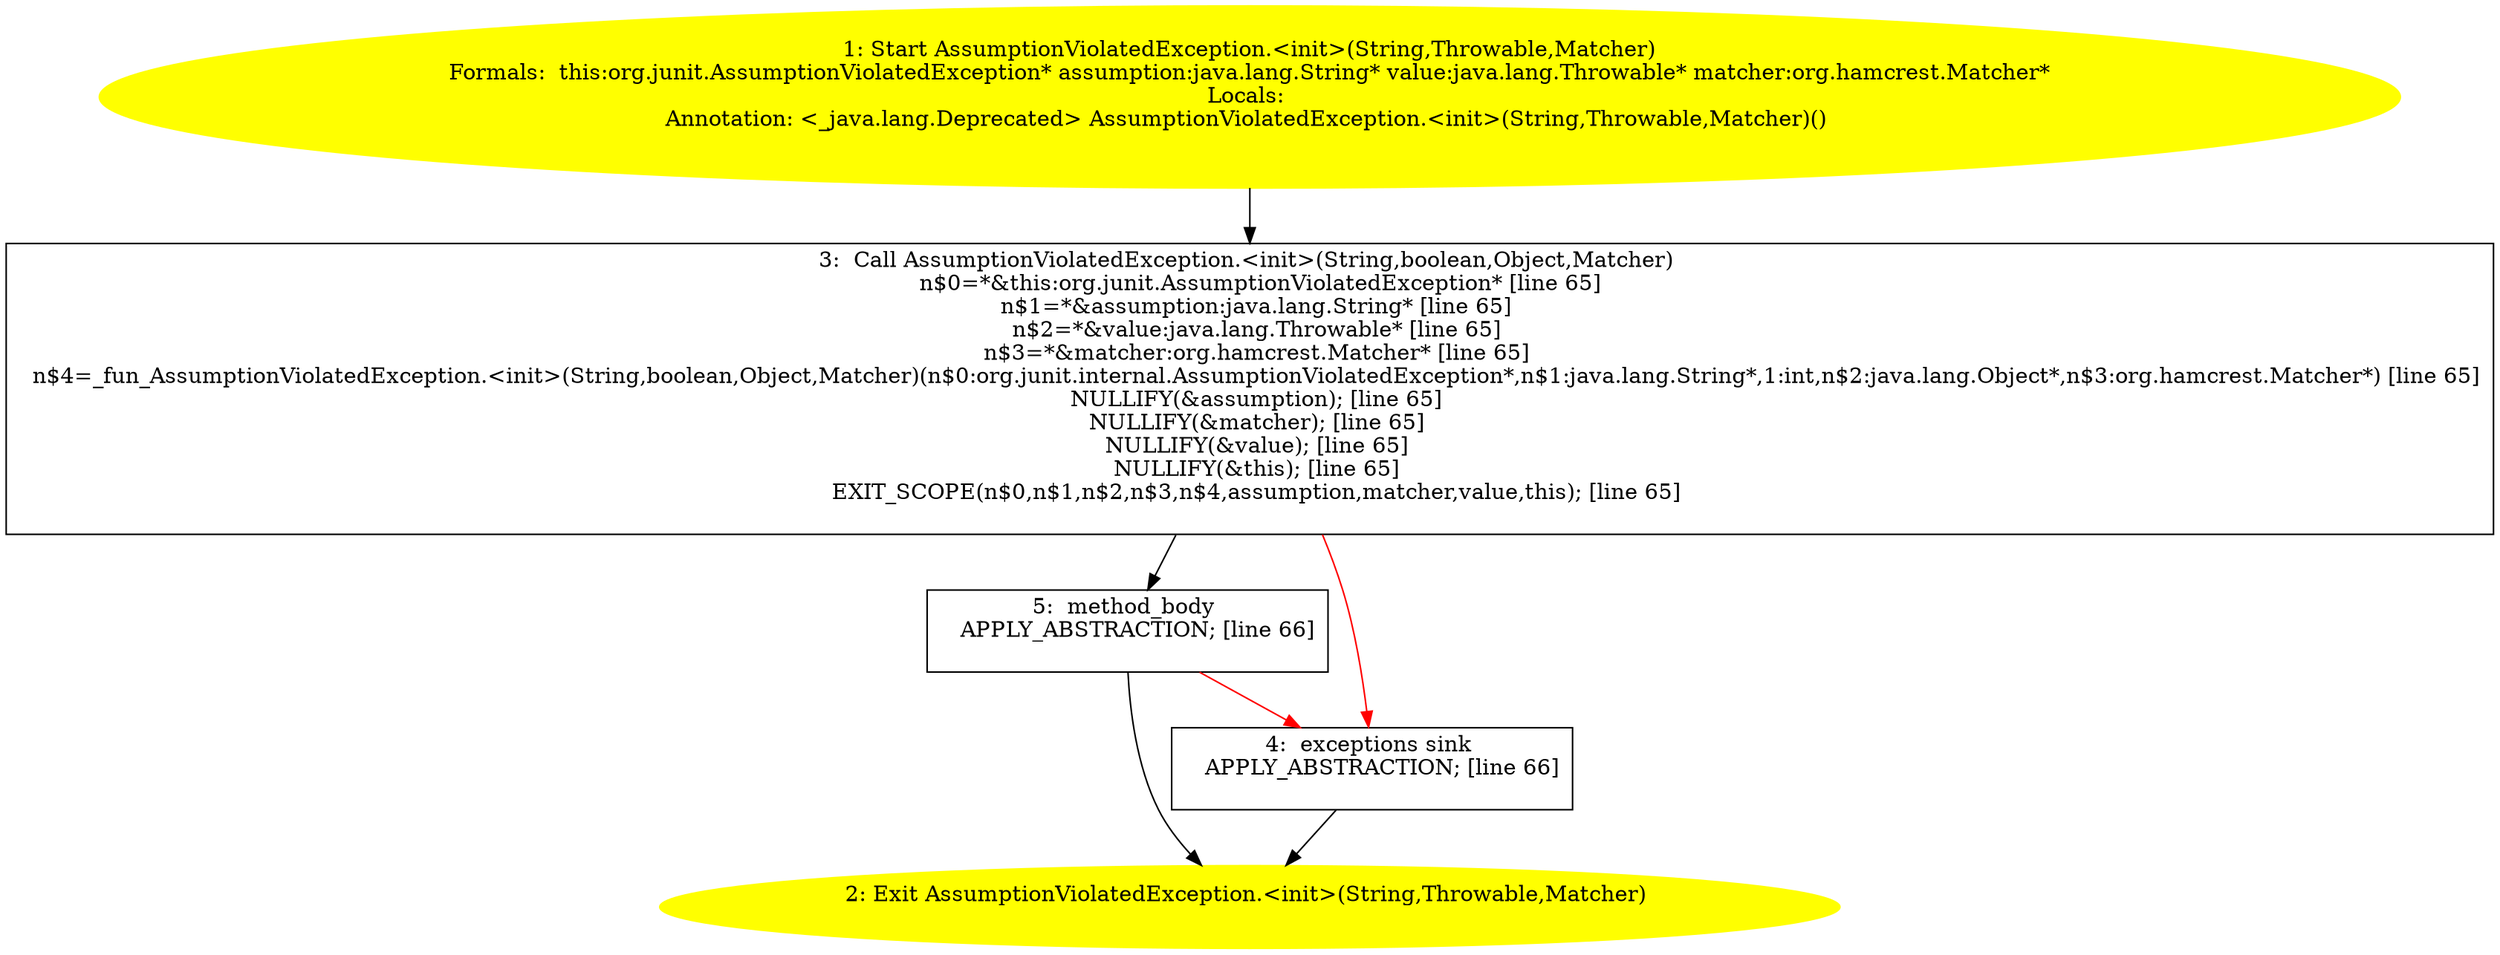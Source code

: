 /* @generated */
digraph cfg {
"org.junit.internal.AssumptionViolatedException.<init>(java.lang.String,java.lang.Throwable,org.hamcr.255b390e609949aa0152ad13b98ff5f9_1" [label="1: Start AssumptionViolatedException.<init>(String,Throwable,Matcher)\nFormals:  this:org.junit.AssumptionViolatedException* assumption:java.lang.String* value:java.lang.Throwable* matcher:org.hamcrest.Matcher*\nLocals: \nAnnotation: <_java.lang.Deprecated> AssumptionViolatedException.<init>(String,Throwable,Matcher)() \n  " color=yellow style=filled]
	

	 "org.junit.internal.AssumptionViolatedException.<init>(java.lang.String,java.lang.Throwable,org.hamcr.255b390e609949aa0152ad13b98ff5f9_1" -> "org.junit.internal.AssumptionViolatedException.<init>(java.lang.String,java.lang.Throwable,org.hamcr.255b390e609949aa0152ad13b98ff5f9_3" ;
"org.junit.internal.AssumptionViolatedException.<init>(java.lang.String,java.lang.Throwable,org.hamcr.255b390e609949aa0152ad13b98ff5f9_2" [label="2: Exit AssumptionViolatedException.<init>(String,Throwable,Matcher) \n  " color=yellow style=filled]
	

"org.junit.internal.AssumptionViolatedException.<init>(java.lang.String,java.lang.Throwable,org.hamcr.255b390e609949aa0152ad13b98ff5f9_3" [label="3:  Call AssumptionViolatedException.<init>(String,boolean,Object,Matcher) \n   n$0=*&this:org.junit.AssumptionViolatedException* [line 65]\n  n$1=*&assumption:java.lang.String* [line 65]\n  n$2=*&value:java.lang.Throwable* [line 65]\n  n$3=*&matcher:org.hamcrest.Matcher* [line 65]\n  n$4=_fun_AssumptionViolatedException.<init>(String,boolean,Object,Matcher)(n$0:org.junit.internal.AssumptionViolatedException*,n$1:java.lang.String*,1:int,n$2:java.lang.Object*,n$3:org.hamcrest.Matcher*) [line 65]\n  NULLIFY(&assumption); [line 65]\n  NULLIFY(&matcher); [line 65]\n  NULLIFY(&value); [line 65]\n  NULLIFY(&this); [line 65]\n  EXIT_SCOPE(n$0,n$1,n$2,n$3,n$4,assumption,matcher,value,this); [line 65]\n " shape="box"]
	

	 "org.junit.internal.AssumptionViolatedException.<init>(java.lang.String,java.lang.Throwable,org.hamcr.255b390e609949aa0152ad13b98ff5f9_3" -> "org.junit.internal.AssumptionViolatedException.<init>(java.lang.String,java.lang.Throwable,org.hamcr.255b390e609949aa0152ad13b98ff5f9_5" ;
	 "org.junit.internal.AssumptionViolatedException.<init>(java.lang.String,java.lang.Throwable,org.hamcr.255b390e609949aa0152ad13b98ff5f9_3" -> "org.junit.internal.AssumptionViolatedException.<init>(java.lang.String,java.lang.Throwable,org.hamcr.255b390e609949aa0152ad13b98ff5f9_4" [color="red" ];
"org.junit.internal.AssumptionViolatedException.<init>(java.lang.String,java.lang.Throwable,org.hamcr.255b390e609949aa0152ad13b98ff5f9_4" [label="4:  exceptions sink \n   APPLY_ABSTRACTION; [line 66]\n " shape="box"]
	

	 "org.junit.internal.AssumptionViolatedException.<init>(java.lang.String,java.lang.Throwable,org.hamcr.255b390e609949aa0152ad13b98ff5f9_4" -> "org.junit.internal.AssumptionViolatedException.<init>(java.lang.String,java.lang.Throwable,org.hamcr.255b390e609949aa0152ad13b98ff5f9_2" ;
"org.junit.internal.AssumptionViolatedException.<init>(java.lang.String,java.lang.Throwable,org.hamcr.255b390e609949aa0152ad13b98ff5f9_5" [label="5:  method_body \n   APPLY_ABSTRACTION; [line 66]\n " shape="box"]
	

	 "org.junit.internal.AssumptionViolatedException.<init>(java.lang.String,java.lang.Throwable,org.hamcr.255b390e609949aa0152ad13b98ff5f9_5" -> "org.junit.internal.AssumptionViolatedException.<init>(java.lang.String,java.lang.Throwable,org.hamcr.255b390e609949aa0152ad13b98ff5f9_2" ;
	 "org.junit.internal.AssumptionViolatedException.<init>(java.lang.String,java.lang.Throwable,org.hamcr.255b390e609949aa0152ad13b98ff5f9_5" -> "org.junit.internal.AssumptionViolatedException.<init>(java.lang.String,java.lang.Throwable,org.hamcr.255b390e609949aa0152ad13b98ff5f9_4" [color="red" ];
}
